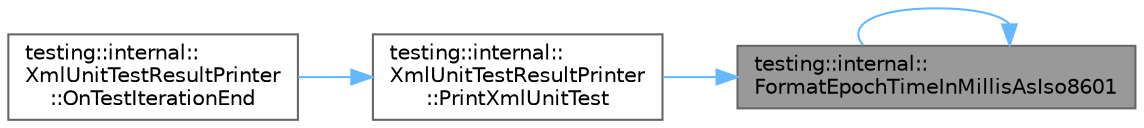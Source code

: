 digraph "testing::internal::FormatEpochTimeInMillisAsIso8601"
{
 // LATEX_PDF_SIZE
  bgcolor="transparent";
  edge [fontname=Helvetica,fontsize=10,labelfontname=Helvetica,labelfontsize=10];
  node [fontname=Helvetica,fontsize=10,shape=box,height=0.2,width=0.4];
  rankdir="RL";
  Node1 [id="Node000001",label="testing::internal::\lFormatEpochTimeInMillisAsIso8601",height=0.2,width=0.4,color="gray40", fillcolor="grey60", style="filled", fontcolor="black",tooltip=" "];
  Node1 -> Node1 [id="edge1_Node000001_Node000001",dir="back",color="steelblue1",style="solid",tooltip=" "];
  Node1 -> Node2 [id="edge2_Node000001_Node000002",dir="back",color="steelblue1",style="solid",tooltip=" "];
  Node2 [id="Node000002",label="testing::internal::\lXmlUnitTestResultPrinter\l::PrintXmlUnitTest",height=0.2,width=0.4,color="grey40", fillcolor="white", style="filled",URL="$classtesting_1_1internal_1_1_xml_unit_test_result_printer.html#a3be1c8766241d0f34cdf59b45a52f73b",tooltip=" "];
  Node2 -> Node3 [id="edge3_Node000002_Node000003",dir="back",color="steelblue1",style="solid",tooltip=" "];
  Node3 [id="Node000003",label="testing::internal::\lXmlUnitTestResultPrinter\l::OnTestIterationEnd",height=0.2,width=0.4,color="grey40", fillcolor="white", style="filled",URL="$classtesting_1_1internal_1_1_xml_unit_test_result_printer.html#a2ae986dd2f4f2aed31cc6f3bc8c56898",tooltip=" "];
}
